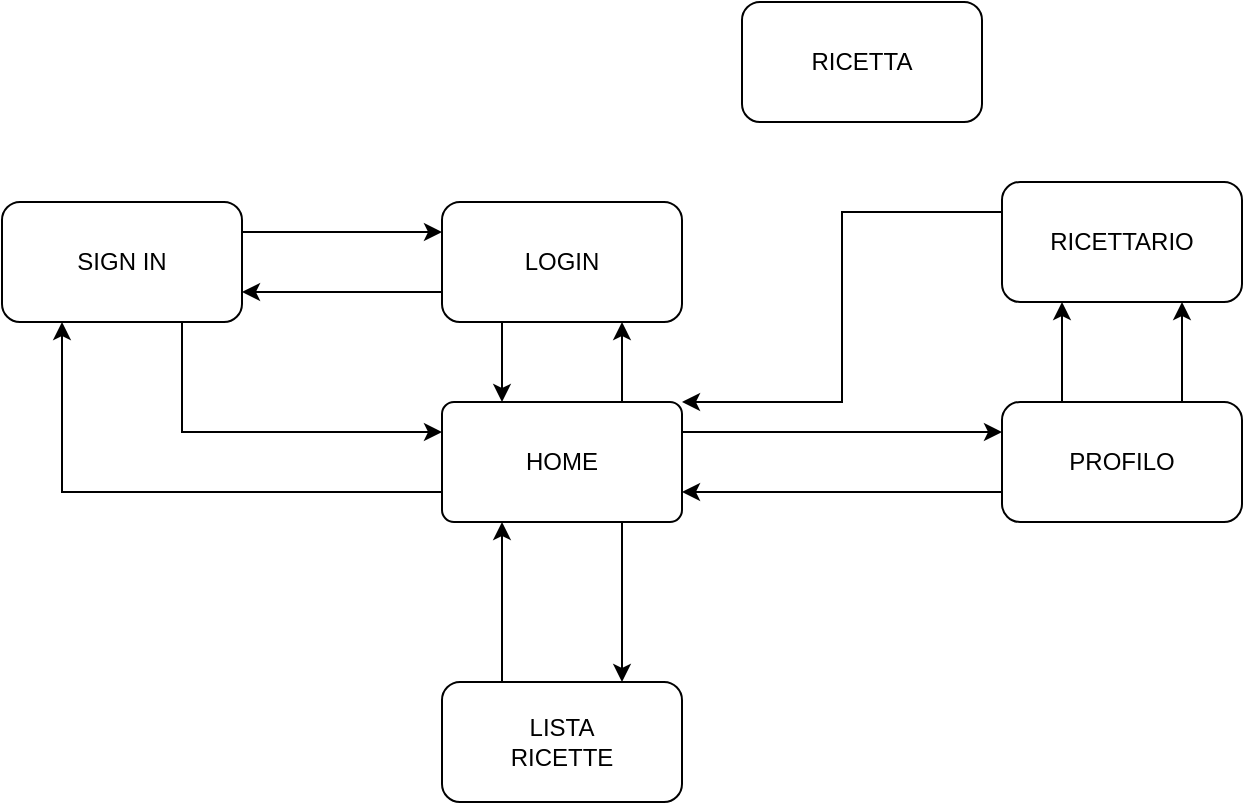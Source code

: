 <mxfile version="24.5.4" type="device">
  <diagram id="C5RBs43oDa-KdzZeNtuy" name="Page-1">
    <mxGraphModel dx="595" dy="484" grid="1" gridSize="10" guides="1" tooltips="1" connect="1" arrows="1" fold="1" page="1" pageScale="1" pageWidth="827" pageHeight="1169" math="0" shadow="0">
      <root>
        <mxCell id="WIyWlLk6GJQsqaUBKTNV-0" />
        <mxCell id="WIyWlLk6GJQsqaUBKTNV-1" parent="WIyWlLk6GJQsqaUBKTNV-0" />
        <mxCell id="fzq1yUbTCctabkoBCWMD-10" style="edgeStyle=orthogonalEdgeStyle;rounded=0;orthogonalLoop=1;jettySize=auto;html=1;exitX=0.75;exitY=0;exitDx=0;exitDy=0;entryX=0.75;entryY=1;entryDx=0;entryDy=0;" edge="1" parent="WIyWlLk6GJQsqaUBKTNV-1" source="fzq1yUbTCctabkoBCWMD-0" target="fzq1yUbTCctabkoBCWMD-1">
          <mxGeometry relative="1" as="geometry" />
        </mxCell>
        <mxCell id="fzq1yUbTCctabkoBCWMD-15" style="edgeStyle=orthogonalEdgeStyle;rounded=0;orthogonalLoop=1;jettySize=auto;html=1;exitX=0;exitY=0.75;exitDx=0;exitDy=0;entryX=0.25;entryY=1;entryDx=0;entryDy=0;" edge="1" parent="WIyWlLk6GJQsqaUBKTNV-1" source="fzq1yUbTCctabkoBCWMD-0" target="fzq1yUbTCctabkoBCWMD-2">
          <mxGeometry relative="1" as="geometry" />
        </mxCell>
        <mxCell id="fzq1yUbTCctabkoBCWMD-16" style="edgeStyle=orthogonalEdgeStyle;rounded=0;orthogonalLoop=1;jettySize=auto;html=1;exitX=1;exitY=0.25;exitDx=0;exitDy=0;entryX=0;entryY=0.25;entryDx=0;entryDy=0;" edge="1" parent="WIyWlLk6GJQsqaUBKTNV-1" source="fzq1yUbTCctabkoBCWMD-0" target="fzq1yUbTCctabkoBCWMD-4">
          <mxGeometry relative="1" as="geometry" />
        </mxCell>
        <mxCell id="fzq1yUbTCctabkoBCWMD-21" style="edgeStyle=orthogonalEdgeStyle;rounded=0;orthogonalLoop=1;jettySize=auto;html=1;exitX=0.75;exitY=1;exitDx=0;exitDy=0;entryX=0.75;entryY=0;entryDx=0;entryDy=0;" edge="1" parent="WIyWlLk6GJQsqaUBKTNV-1" source="fzq1yUbTCctabkoBCWMD-0" target="fzq1yUbTCctabkoBCWMD-7">
          <mxGeometry relative="1" as="geometry" />
        </mxCell>
        <mxCell id="fzq1yUbTCctabkoBCWMD-0" value="HOME" style="rounded=1;whiteSpace=wrap;html=1;arcSize=10;" vertex="1" parent="WIyWlLk6GJQsqaUBKTNV-1">
          <mxGeometry x="310" y="310" width="120" height="60" as="geometry" />
        </mxCell>
        <mxCell id="fzq1yUbTCctabkoBCWMD-11" style="edgeStyle=orthogonalEdgeStyle;rounded=0;orthogonalLoop=1;jettySize=auto;html=1;exitX=0.25;exitY=1;exitDx=0;exitDy=0;entryX=0.25;entryY=0;entryDx=0;entryDy=0;" edge="1" parent="WIyWlLk6GJQsqaUBKTNV-1" source="fzq1yUbTCctabkoBCWMD-1" target="fzq1yUbTCctabkoBCWMD-0">
          <mxGeometry relative="1" as="geometry" />
        </mxCell>
        <mxCell id="fzq1yUbTCctabkoBCWMD-13" style="edgeStyle=orthogonalEdgeStyle;rounded=0;orthogonalLoop=1;jettySize=auto;html=1;exitX=0;exitY=0.75;exitDx=0;exitDy=0;entryX=1;entryY=0.75;entryDx=0;entryDy=0;" edge="1" parent="WIyWlLk6GJQsqaUBKTNV-1" source="fzq1yUbTCctabkoBCWMD-1" target="fzq1yUbTCctabkoBCWMD-2">
          <mxGeometry relative="1" as="geometry" />
        </mxCell>
        <mxCell id="fzq1yUbTCctabkoBCWMD-1" value="LOGIN" style="rounded=1;whiteSpace=wrap;html=1;" vertex="1" parent="WIyWlLk6GJQsqaUBKTNV-1">
          <mxGeometry x="310" y="210" width="120" height="60" as="geometry" />
        </mxCell>
        <mxCell id="fzq1yUbTCctabkoBCWMD-12" style="edgeStyle=orthogonalEdgeStyle;rounded=0;orthogonalLoop=1;jettySize=auto;html=1;exitX=1;exitY=0.25;exitDx=0;exitDy=0;entryX=0;entryY=0.25;entryDx=0;entryDy=0;" edge="1" parent="WIyWlLk6GJQsqaUBKTNV-1" source="fzq1yUbTCctabkoBCWMD-2" target="fzq1yUbTCctabkoBCWMD-1">
          <mxGeometry relative="1" as="geometry" />
        </mxCell>
        <mxCell id="fzq1yUbTCctabkoBCWMD-14" style="edgeStyle=orthogonalEdgeStyle;rounded=0;orthogonalLoop=1;jettySize=auto;html=1;exitX=0.75;exitY=1;exitDx=0;exitDy=0;entryX=0;entryY=0.25;entryDx=0;entryDy=0;" edge="1" parent="WIyWlLk6GJQsqaUBKTNV-1" source="fzq1yUbTCctabkoBCWMD-2" target="fzq1yUbTCctabkoBCWMD-0">
          <mxGeometry relative="1" as="geometry" />
        </mxCell>
        <mxCell id="fzq1yUbTCctabkoBCWMD-2" value="SIGN IN" style="rounded=1;whiteSpace=wrap;html=1;" vertex="1" parent="WIyWlLk6GJQsqaUBKTNV-1">
          <mxGeometry x="90" y="210" width="120" height="60" as="geometry" />
        </mxCell>
        <mxCell id="fzq1yUbTCctabkoBCWMD-22" style="edgeStyle=orthogonalEdgeStyle;rounded=0;orthogonalLoop=1;jettySize=auto;html=1;exitX=0;exitY=0.25;exitDx=0;exitDy=0;entryX=1;entryY=0;entryDx=0;entryDy=0;" edge="1" parent="WIyWlLk6GJQsqaUBKTNV-1" source="fzq1yUbTCctabkoBCWMD-3" target="fzq1yUbTCctabkoBCWMD-0">
          <mxGeometry relative="1" as="geometry">
            <Array as="points">
              <mxPoint x="510" y="215" />
              <mxPoint x="510" y="310" />
            </Array>
          </mxGeometry>
        </mxCell>
        <mxCell id="fzq1yUbTCctabkoBCWMD-3" value="RICETTARIO" style="rounded=1;whiteSpace=wrap;html=1;" vertex="1" parent="WIyWlLk6GJQsqaUBKTNV-1">
          <mxGeometry x="590" y="200" width="120" height="60" as="geometry" />
        </mxCell>
        <mxCell id="fzq1yUbTCctabkoBCWMD-17" style="edgeStyle=orthogonalEdgeStyle;rounded=0;orthogonalLoop=1;jettySize=auto;html=1;exitX=0;exitY=0.75;exitDx=0;exitDy=0;entryX=1;entryY=0.75;entryDx=0;entryDy=0;" edge="1" parent="WIyWlLk6GJQsqaUBKTNV-1" source="fzq1yUbTCctabkoBCWMD-4" target="fzq1yUbTCctabkoBCWMD-0">
          <mxGeometry relative="1" as="geometry" />
        </mxCell>
        <mxCell id="fzq1yUbTCctabkoBCWMD-18" style="edgeStyle=orthogonalEdgeStyle;rounded=0;orthogonalLoop=1;jettySize=auto;html=1;exitX=0.75;exitY=0;exitDx=0;exitDy=0;entryX=0.75;entryY=1;entryDx=0;entryDy=0;" edge="1" parent="WIyWlLk6GJQsqaUBKTNV-1" source="fzq1yUbTCctabkoBCWMD-4" target="fzq1yUbTCctabkoBCWMD-3">
          <mxGeometry relative="1" as="geometry" />
        </mxCell>
        <mxCell id="fzq1yUbTCctabkoBCWMD-19" style="edgeStyle=orthogonalEdgeStyle;rounded=0;orthogonalLoop=1;jettySize=auto;html=1;exitX=0.25;exitY=0;exitDx=0;exitDy=0;entryX=0.25;entryY=1;entryDx=0;entryDy=0;" edge="1" parent="WIyWlLk6GJQsqaUBKTNV-1" source="fzq1yUbTCctabkoBCWMD-4" target="fzq1yUbTCctabkoBCWMD-3">
          <mxGeometry relative="1" as="geometry" />
        </mxCell>
        <mxCell id="fzq1yUbTCctabkoBCWMD-4" value="PROFILO" style="rounded=1;whiteSpace=wrap;html=1;" vertex="1" parent="WIyWlLk6GJQsqaUBKTNV-1">
          <mxGeometry x="590" y="310" width="120" height="60" as="geometry" />
        </mxCell>
        <mxCell id="fzq1yUbTCctabkoBCWMD-6" value="RICETTA" style="rounded=1;whiteSpace=wrap;html=1;" vertex="1" parent="WIyWlLk6GJQsqaUBKTNV-1">
          <mxGeometry x="460" y="110" width="120" height="60" as="geometry" />
        </mxCell>
        <mxCell id="fzq1yUbTCctabkoBCWMD-20" style="edgeStyle=orthogonalEdgeStyle;rounded=0;orthogonalLoop=1;jettySize=auto;html=1;exitX=0.25;exitY=0;exitDx=0;exitDy=0;entryX=0.25;entryY=1;entryDx=0;entryDy=0;" edge="1" parent="WIyWlLk6GJQsqaUBKTNV-1" source="fzq1yUbTCctabkoBCWMD-7" target="fzq1yUbTCctabkoBCWMD-0">
          <mxGeometry relative="1" as="geometry" />
        </mxCell>
        <mxCell id="fzq1yUbTCctabkoBCWMD-7" value="LISTA&lt;div&gt;RICETTE&lt;/div&gt;" style="rounded=1;whiteSpace=wrap;html=1;" vertex="1" parent="WIyWlLk6GJQsqaUBKTNV-1">
          <mxGeometry x="310" y="450" width="120" height="60" as="geometry" />
        </mxCell>
      </root>
    </mxGraphModel>
  </diagram>
</mxfile>
